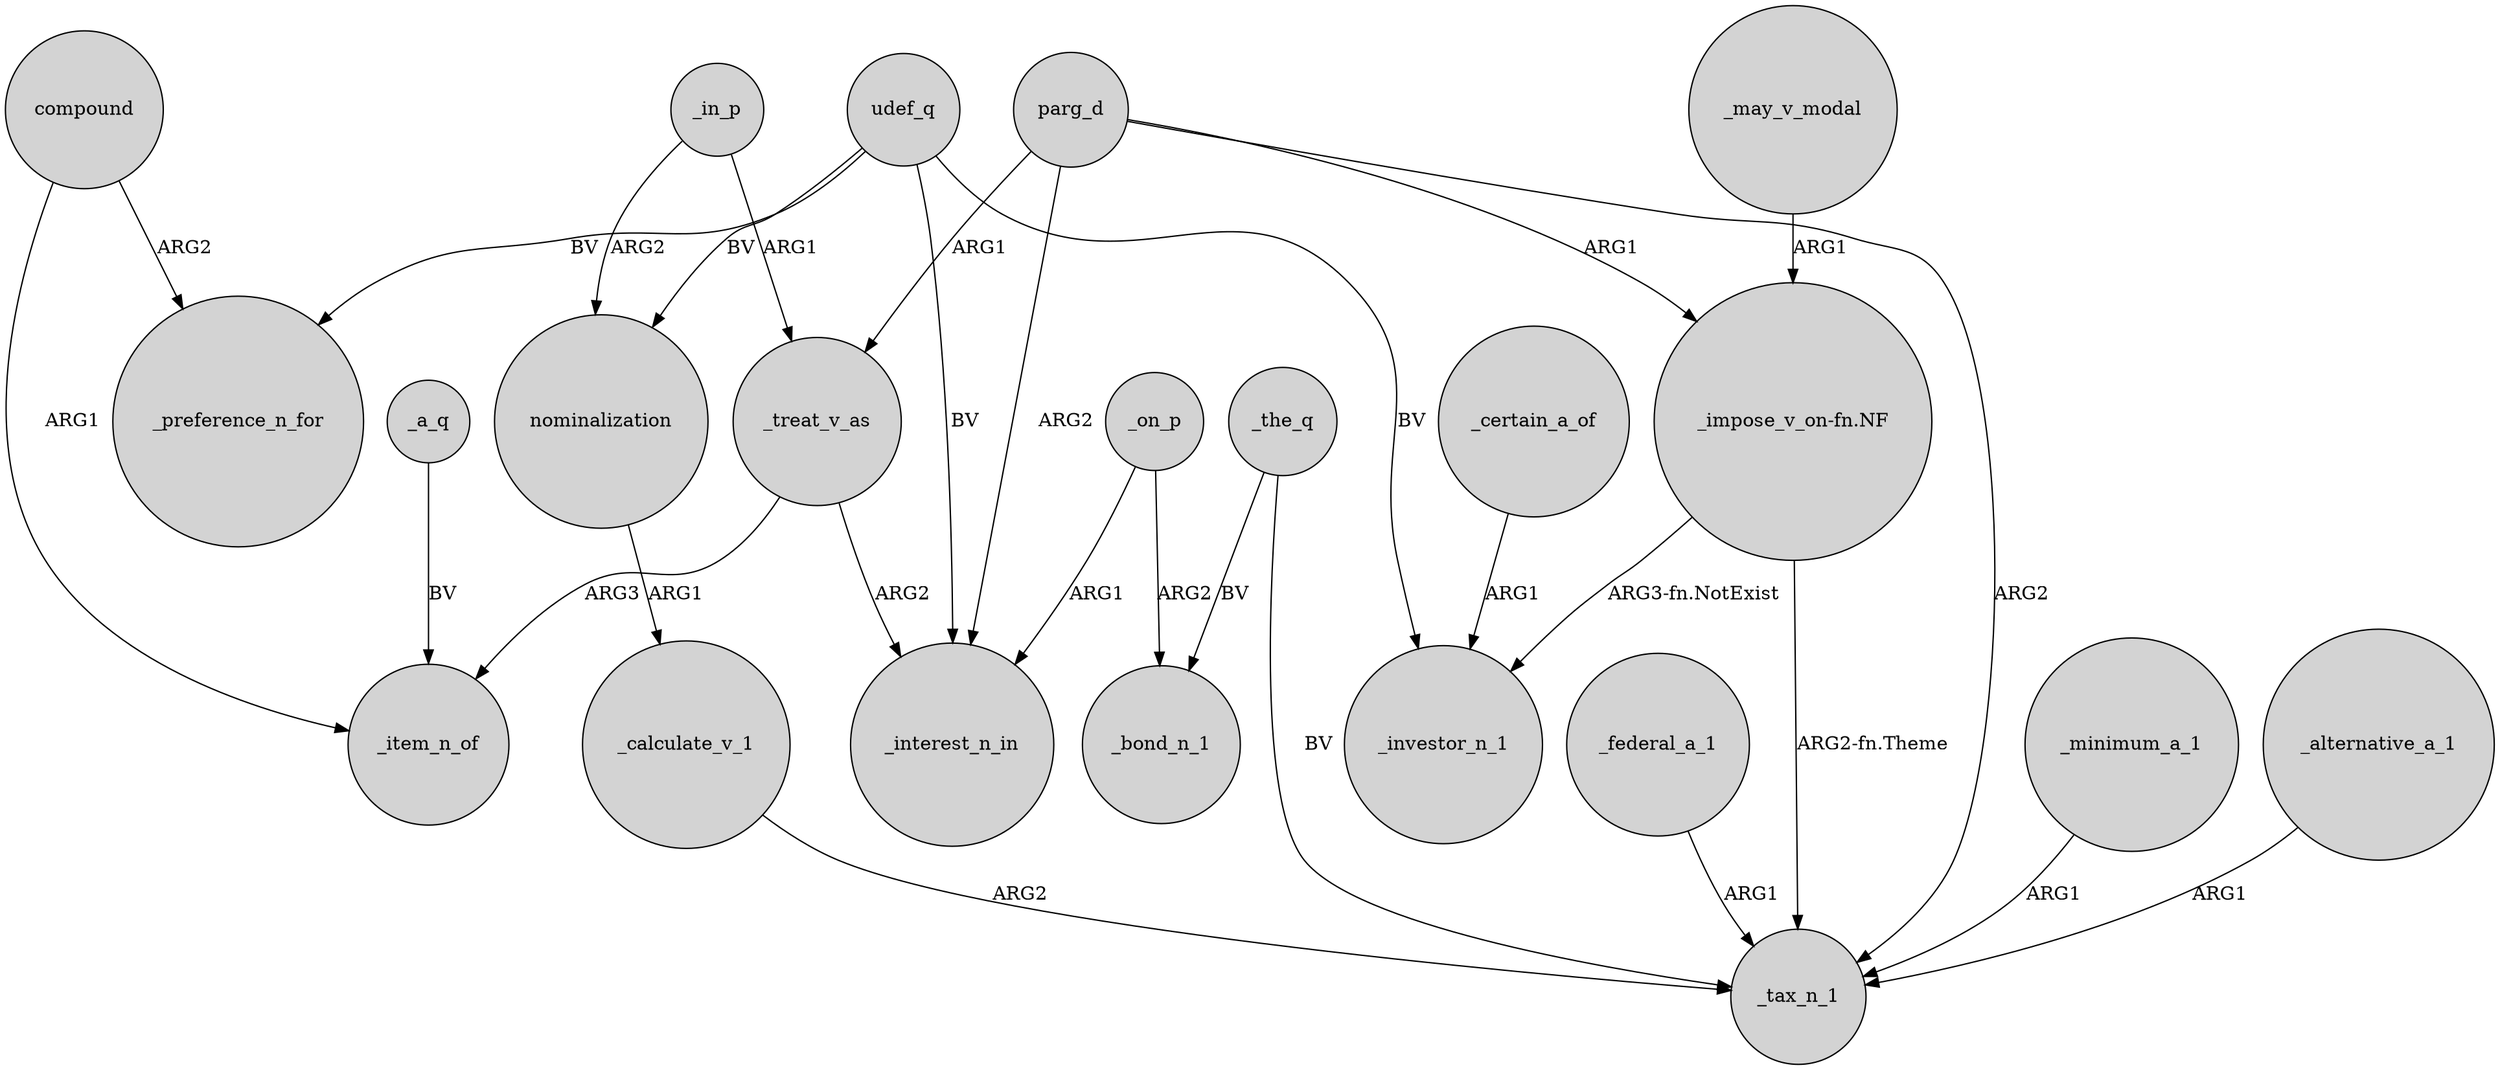 digraph {
	node [shape=circle style=filled]
	parg_d -> _interest_n_in [label=ARG2]
	_treat_v_as -> _interest_n_in [label=ARG2]
	parg_d -> "_impose_v_on-fn.NF" [label=ARG1]
	udef_q -> _investor_n_1 [label=BV]
	_may_v_modal -> "_impose_v_on-fn.NF" [label=ARG1]
	_federal_a_1 -> _tax_n_1 [label=ARG1]
	parg_d -> _tax_n_1 [label=ARG2]
	_the_q -> _tax_n_1 [label=BV]
	udef_q -> _interest_n_in [label=BV]
	compound -> _preference_n_for [label=ARG2]
	_calculate_v_1 -> _tax_n_1 [label=ARG2]
	_in_p -> _treat_v_as [label=ARG1]
	compound -> _item_n_of [label=ARG1]
	_on_p -> _interest_n_in [label=ARG1]
	_certain_a_of -> _investor_n_1 [label=ARG1]
	_the_q -> _bond_n_1 [label=BV]
	_treat_v_as -> _item_n_of [label=ARG3]
	_on_p -> _bond_n_1 [label=ARG2]
	"_impose_v_on-fn.NF" -> _investor_n_1 [label="ARG3-fn.NotExist"]
	udef_q -> nominalization [label=BV]
	_minimum_a_1 -> _tax_n_1 [label=ARG1]
	nominalization -> _calculate_v_1 [label=ARG1]
	udef_q -> _preference_n_for [label=BV]
	"_impose_v_on-fn.NF" -> _tax_n_1 [label="ARG2-fn.Theme"]
	_alternative_a_1 -> _tax_n_1 [label=ARG1]
	_in_p -> nominalization [label=ARG2]
	parg_d -> _treat_v_as [label=ARG1]
	_a_q -> _item_n_of [label=BV]
}

